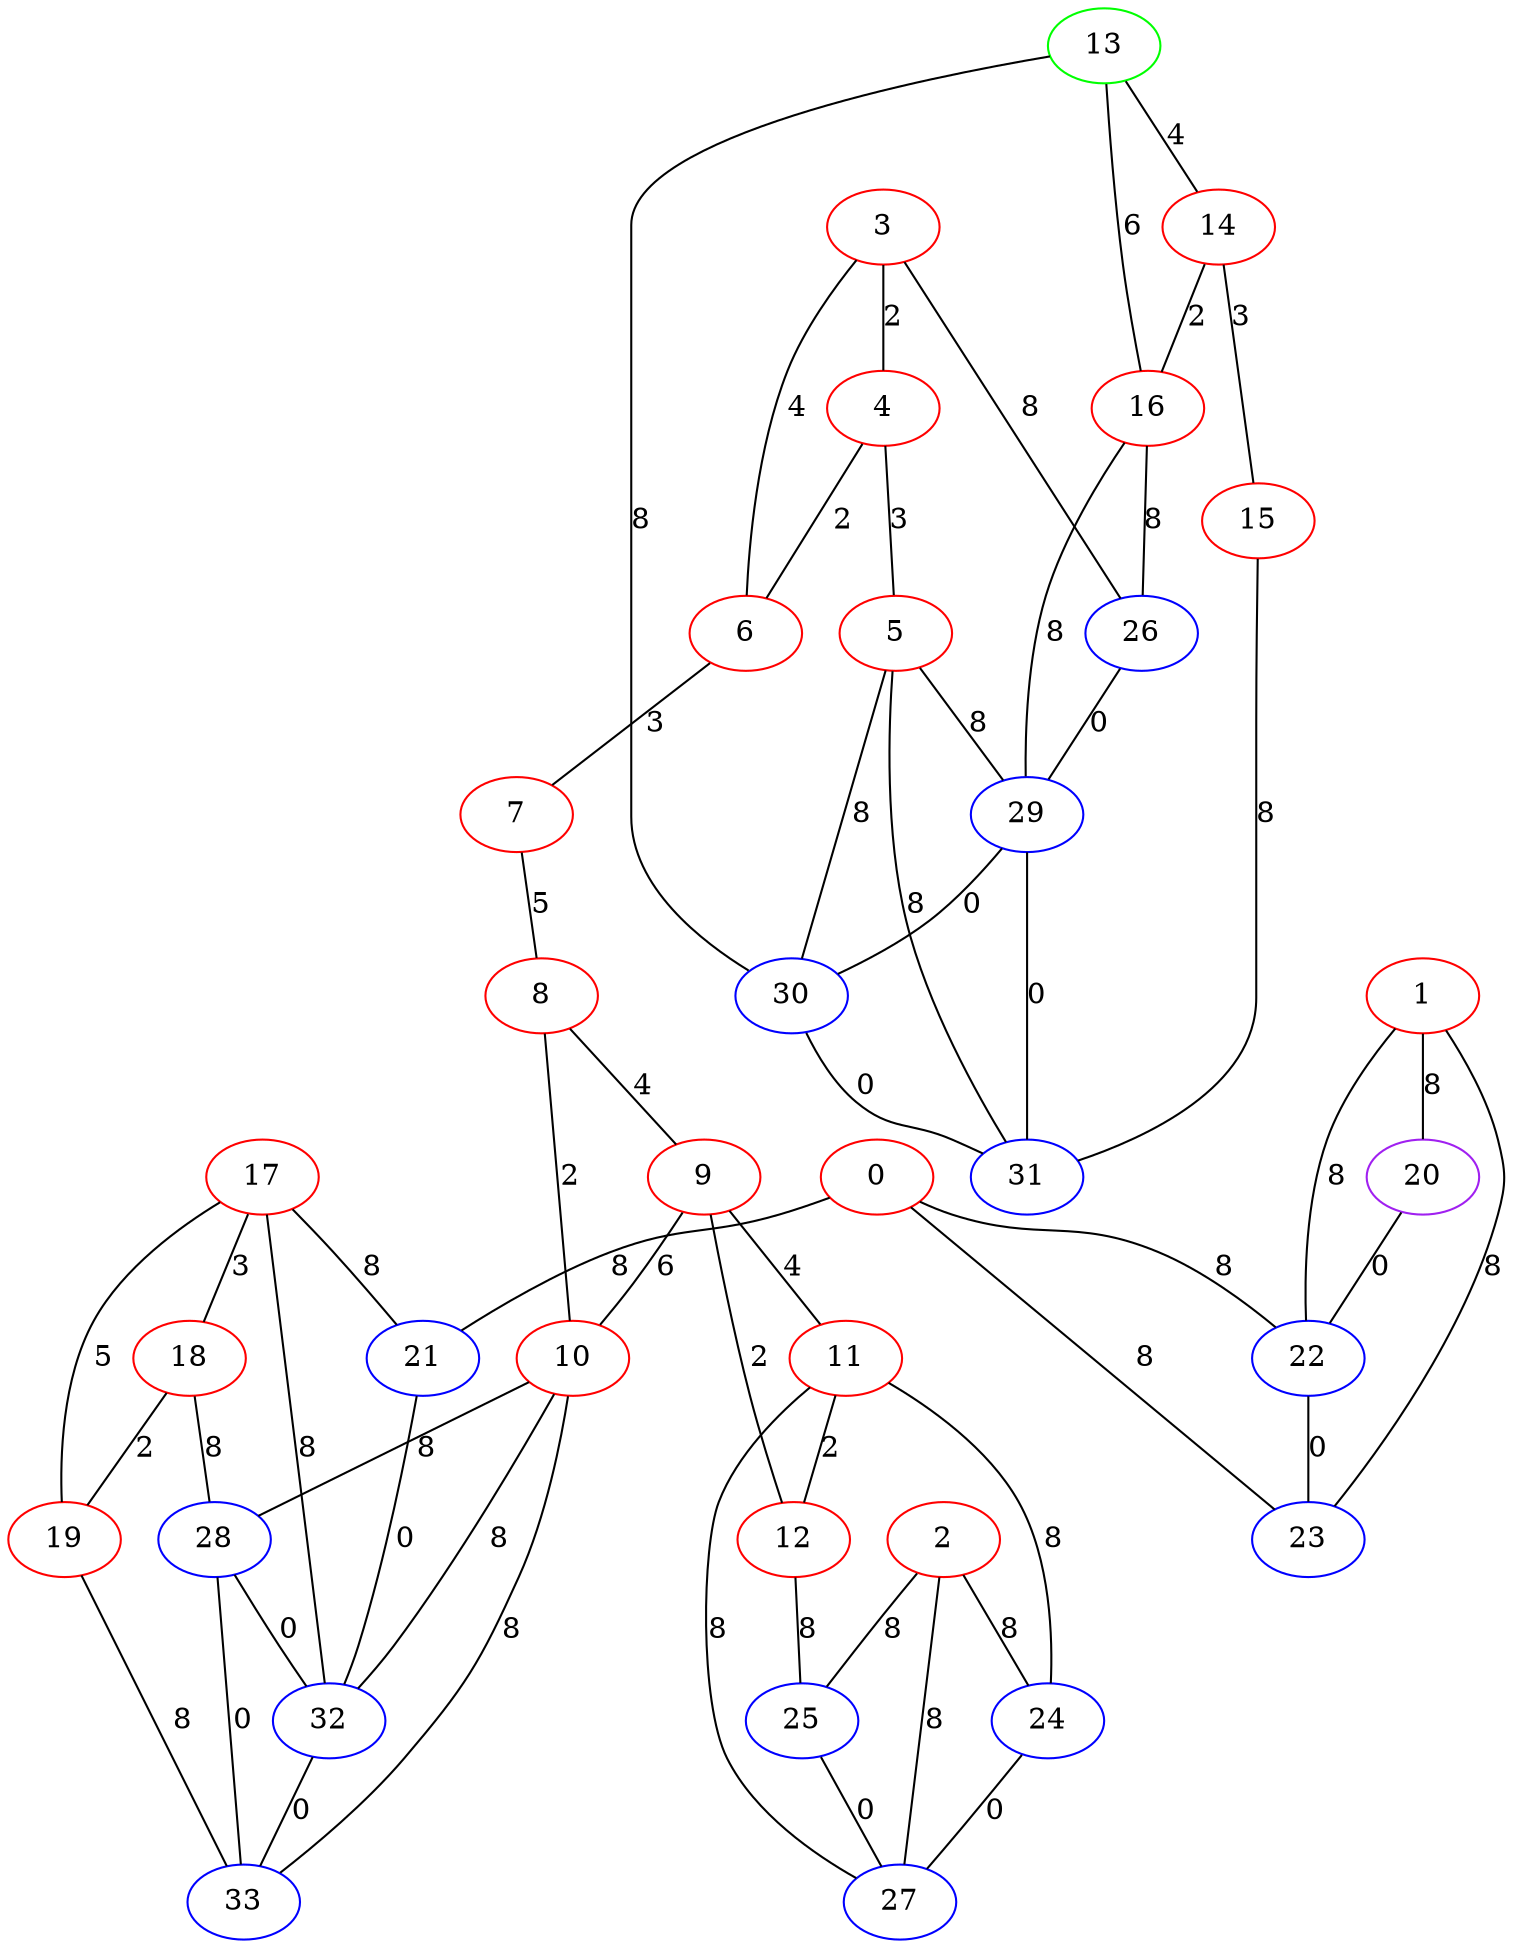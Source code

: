 graph "" {
0 [color=red, weight=1];
1 [color=red, weight=1];
2 [color=red, weight=1];
3 [color=red, weight=1];
4 [color=red, weight=1];
5 [color=red, weight=1];
6 [color=red, weight=1];
7 [color=red, weight=1];
8 [color=red, weight=1];
9 [color=red, weight=1];
10 [color=red, weight=1];
11 [color=red, weight=1];
12 [color=red, weight=1];
13 [color=green, weight=2];
14 [color=red, weight=1];
15 [color=red, weight=1];
16 [color=red, weight=1];
17 [color=red, weight=1];
18 [color=red, weight=1];
19 [color=red, weight=1];
20 [color=purple, weight=4];
21 [color=blue, weight=3];
22 [color=blue, weight=3];
23 [color=blue, weight=3];
24 [color=blue, weight=3];
25 [color=blue, weight=3];
26 [color=blue, weight=3];
27 [color=blue, weight=3];
28 [color=blue, weight=3];
29 [color=blue, weight=3];
30 [color=blue, weight=3];
31 [color=blue, weight=3];
32 [color=blue, weight=3];
33 [color=blue, weight=3];
0 -- 21  [key=0, label=8];
0 -- 22  [key=0, label=8];
0 -- 23  [key=0, label=8];
1 -- 20  [key=0, label=8];
1 -- 22  [key=0, label=8];
1 -- 23  [key=0, label=8];
2 -- 24  [key=0, label=8];
2 -- 25  [key=0, label=8];
2 -- 27  [key=0, label=8];
3 -- 26  [key=0, label=8];
3 -- 4  [key=0, label=2];
3 -- 6  [key=0, label=4];
4 -- 5  [key=0, label=3];
4 -- 6  [key=0, label=2];
5 -- 29  [key=0, label=8];
5 -- 30  [key=0, label=8];
5 -- 31  [key=0, label=8];
6 -- 7  [key=0, label=3];
7 -- 8  [key=0, label=5];
8 -- 9  [key=0, label=4];
8 -- 10  [key=0, label=2];
9 -- 10  [key=0, label=6];
9 -- 11  [key=0, label=4];
9 -- 12  [key=0, label=2];
10 -- 28  [key=0, label=8];
10 -- 33  [key=0, label=8];
10 -- 32  [key=0, label=8];
11 -- 24  [key=0, label=8];
11 -- 27  [key=0, label=8];
11 -- 12  [key=0, label=2];
12 -- 25  [key=0, label=8];
13 -- 16  [key=0, label=6];
13 -- 30  [key=0, label=8];
13 -- 14  [key=0, label=4];
14 -- 16  [key=0, label=2];
14 -- 15  [key=0, label=3];
15 -- 31  [key=0, label=8];
16 -- 26  [key=0, label=8];
16 -- 29  [key=0, label=8];
17 -- 32  [key=0, label=8];
17 -- 18  [key=0, label=3];
17 -- 19  [key=0, label=5];
17 -- 21  [key=0, label=8];
18 -- 19  [key=0, label=2];
18 -- 28  [key=0, label=8];
19 -- 33  [key=0, label=8];
20 -- 22  [key=0, label=0];
21 -- 32  [key=0, label=0];
22 -- 23  [key=0, label=0];
24 -- 27  [key=0, label=0];
25 -- 27  [key=0, label=0];
26 -- 29  [key=0, label=0];
28 -- 32  [key=0, label=0];
28 -- 33  [key=0, label=0];
29 -- 30  [key=0, label=0];
29 -- 31  [key=0, label=0];
30 -- 31  [key=0, label=0];
32 -- 33  [key=0, label=0];
}
